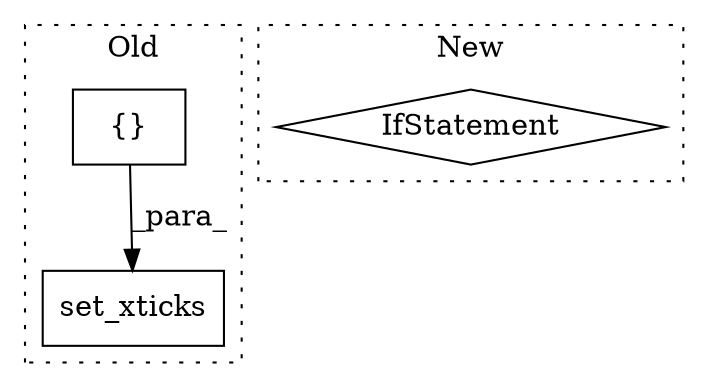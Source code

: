 digraph G {
subgraph cluster0 {
1 [label="set_xticks" a="32" s="728,750" l="11,1" shape="box"];
3 [label="{}" a="4" s="748" l="2" shape="box"];
label = "Old";
style="dotted";
}
subgraph cluster1 {
2 [label="IfStatement" a="25" s="1173" l="24" shape="diamond"];
label = "New";
style="dotted";
}
3 -> 1 [label="_para_"];
}